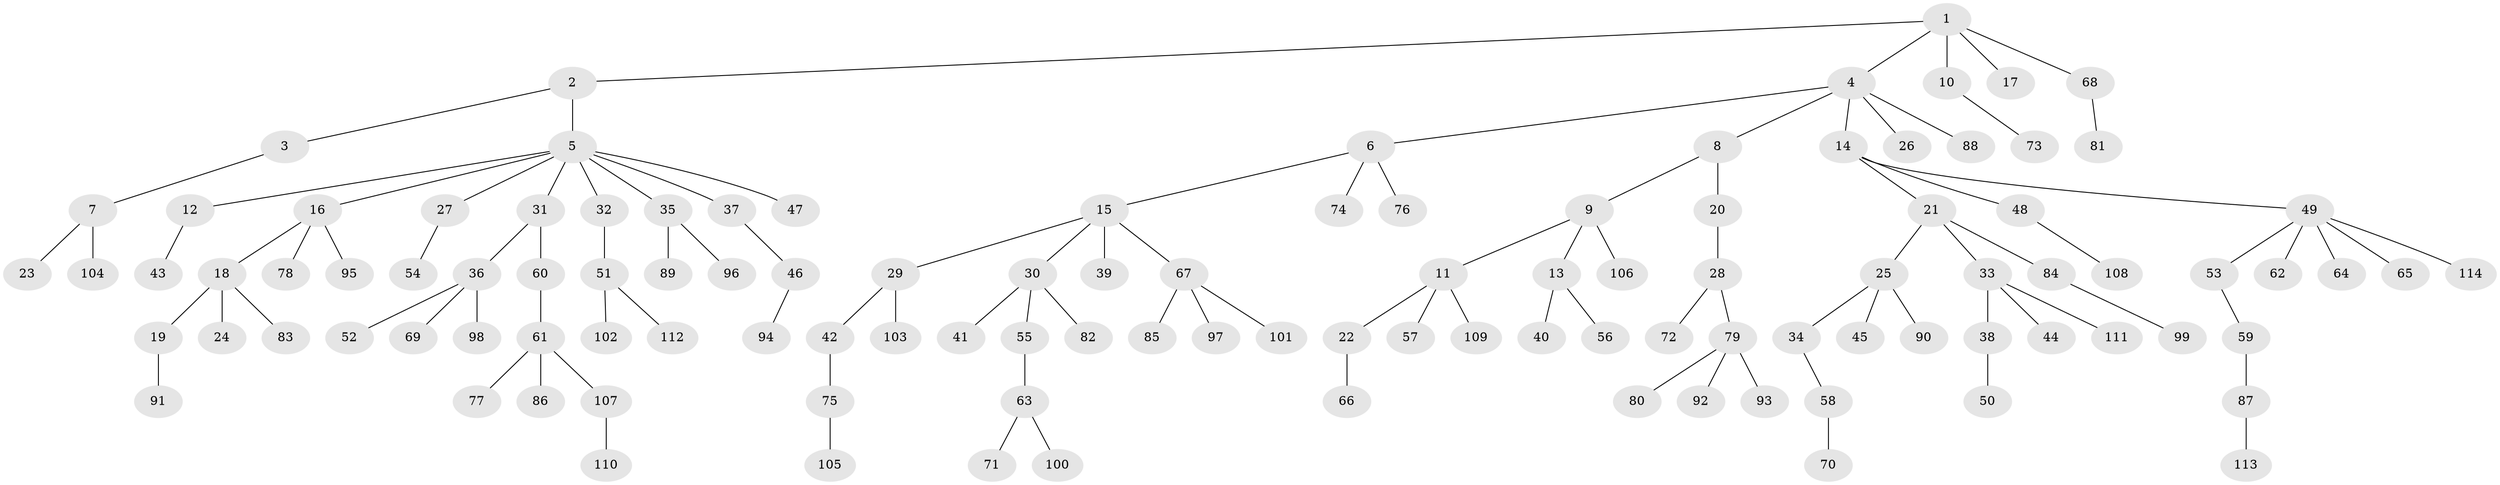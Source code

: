 // coarse degree distribution, {4: 0.038461538461538464, 3: 0.1794871794871795, 5: 0.02564102564102564, 8: 0.01282051282051282, 2: 0.16666666666666666, 6: 0.01282051282051282, 1: 0.5512820512820513, 7: 0.01282051282051282}
// Generated by graph-tools (version 1.1) at 2025/52/02/27/25 19:52:13]
// undirected, 114 vertices, 113 edges
graph export_dot {
graph [start="1"]
  node [color=gray90,style=filled];
  1;
  2;
  3;
  4;
  5;
  6;
  7;
  8;
  9;
  10;
  11;
  12;
  13;
  14;
  15;
  16;
  17;
  18;
  19;
  20;
  21;
  22;
  23;
  24;
  25;
  26;
  27;
  28;
  29;
  30;
  31;
  32;
  33;
  34;
  35;
  36;
  37;
  38;
  39;
  40;
  41;
  42;
  43;
  44;
  45;
  46;
  47;
  48;
  49;
  50;
  51;
  52;
  53;
  54;
  55;
  56;
  57;
  58;
  59;
  60;
  61;
  62;
  63;
  64;
  65;
  66;
  67;
  68;
  69;
  70;
  71;
  72;
  73;
  74;
  75;
  76;
  77;
  78;
  79;
  80;
  81;
  82;
  83;
  84;
  85;
  86;
  87;
  88;
  89;
  90;
  91;
  92;
  93;
  94;
  95;
  96;
  97;
  98;
  99;
  100;
  101;
  102;
  103;
  104;
  105;
  106;
  107;
  108;
  109;
  110;
  111;
  112;
  113;
  114;
  1 -- 2;
  1 -- 4;
  1 -- 10;
  1 -- 17;
  1 -- 68;
  2 -- 3;
  2 -- 5;
  3 -- 7;
  4 -- 6;
  4 -- 8;
  4 -- 14;
  4 -- 26;
  4 -- 88;
  5 -- 12;
  5 -- 16;
  5 -- 27;
  5 -- 31;
  5 -- 32;
  5 -- 35;
  5 -- 37;
  5 -- 47;
  6 -- 15;
  6 -- 74;
  6 -- 76;
  7 -- 23;
  7 -- 104;
  8 -- 9;
  8 -- 20;
  9 -- 11;
  9 -- 13;
  9 -- 106;
  10 -- 73;
  11 -- 22;
  11 -- 57;
  11 -- 109;
  12 -- 43;
  13 -- 40;
  13 -- 56;
  14 -- 21;
  14 -- 48;
  14 -- 49;
  15 -- 29;
  15 -- 30;
  15 -- 39;
  15 -- 67;
  16 -- 18;
  16 -- 78;
  16 -- 95;
  18 -- 19;
  18 -- 24;
  18 -- 83;
  19 -- 91;
  20 -- 28;
  21 -- 25;
  21 -- 33;
  21 -- 84;
  22 -- 66;
  25 -- 34;
  25 -- 45;
  25 -- 90;
  27 -- 54;
  28 -- 72;
  28 -- 79;
  29 -- 42;
  29 -- 103;
  30 -- 41;
  30 -- 55;
  30 -- 82;
  31 -- 36;
  31 -- 60;
  32 -- 51;
  33 -- 38;
  33 -- 44;
  33 -- 111;
  34 -- 58;
  35 -- 89;
  35 -- 96;
  36 -- 52;
  36 -- 69;
  36 -- 98;
  37 -- 46;
  38 -- 50;
  42 -- 75;
  46 -- 94;
  48 -- 108;
  49 -- 53;
  49 -- 62;
  49 -- 64;
  49 -- 65;
  49 -- 114;
  51 -- 102;
  51 -- 112;
  53 -- 59;
  55 -- 63;
  58 -- 70;
  59 -- 87;
  60 -- 61;
  61 -- 77;
  61 -- 86;
  61 -- 107;
  63 -- 71;
  63 -- 100;
  67 -- 85;
  67 -- 97;
  67 -- 101;
  68 -- 81;
  75 -- 105;
  79 -- 80;
  79 -- 92;
  79 -- 93;
  84 -- 99;
  87 -- 113;
  107 -- 110;
}
